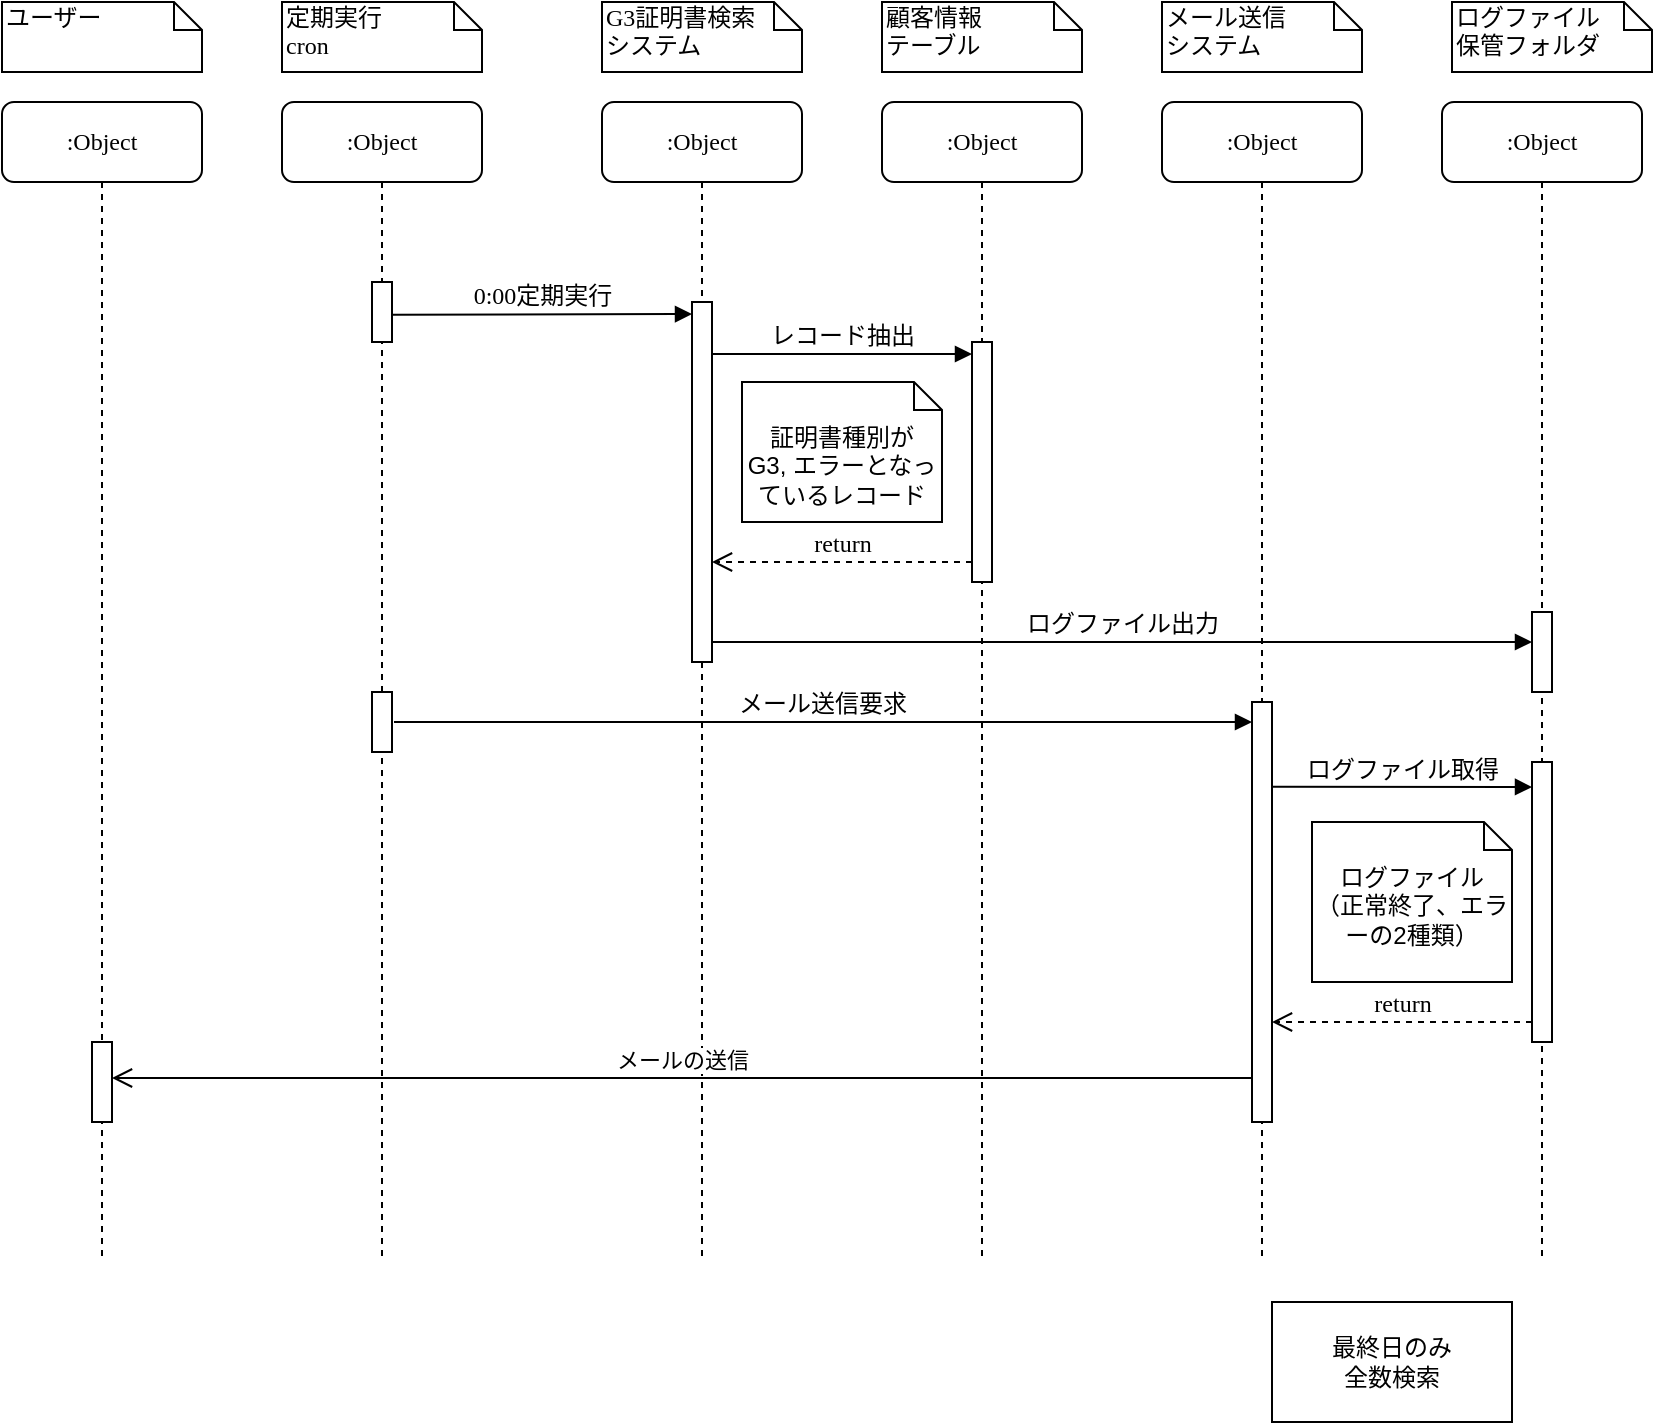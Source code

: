<mxfile version="14.0.1" type="github" pages="6">
  <diagram name="シーケンス図（定期実行）" id="13e1069c-82ec-6db2-03f1-153e76fe0fe0">
    <mxGraphModel dx="684" dy="537" grid="1" gridSize="10" guides="1" tooltips="1" connect="1" arrows="1" fold="1" page="1" pageScale="1" pageWidth="1100" pageHeight="850" background="#ffffff" math="0" shadow="0">
      <root>
        <mxCell id="0" />
        <mxCell id="1" parent="0" />
        <mxCell id="7baba1c4bc27f4b0-2" value=":Object" style="shape=umlLifeline;perimeter=lifelinePerimeter;whiteSpace=wrap;html=1;container=1;collapsible=0;recursiveResize=0;outlineConnect=0;rounded=1;shadow=0;comic=0;labelBackgroundColor=none;strokeWidth=1;fontFamily=Verdana;fontSize=12;align=center;" parent="1" vertex="1">
          <mxGeometry x="240" y="80" width="100" height="580" as="geometry" />
        </mxCell>
        <mxCell id="7baba1c4bc27f4b0-10" value="" style="html=1;points=[];perimeter=orthogonalPerimeter;rounded=0;shadow=0;comic=0;labelBackgroundColor=none;strokeWidth=1;fontFamily=Verdana;fontSize=12;align=center;" parent="7baba1c4bc27f4b0-2" vertex="1">
          <mxGeometry x="45" y="90" width="10" height="30" as="geometry" />
        </mxCell>
        <mxCell id="7baba1c4bc27f4b0-37" value="" style="html=1;points=[];perimeter=orthogonalPerimeter;rounded=0;shadow=0;comic=0;labelBackgroundColor=none;strokeWidth=1;fontFamily=Verdana;fontSize=12;align=center;" parent="7baba1c4bc27f4b0-2" vertex="1">
          <mxGeometry x="45" y="295" width="10" height="30" as="geometry" />
        </mxCell>
        <mxCell id="7baba1c4bc27f4b0-3" value=":Object" style="shape=umlLifeline;perimeter=lifelinePerimeter;whiteSpace=wrap;html=1;container=1;collapsible=0;recursiveResize=0;outlineConnect=0;rounded=1;shadow=0;comic=0;labelBackgroundColor=none;strokeWidth=1;fontFamily=Verdana;fontSize=12;align=center;" parent="1" vertex="1">
          <mxGeometry x="400" y="80" width="100" height="580" as="geometry" />
        </mxCell>
        <mxCell id="7baba1c4bc27f4b0-13" value="" style="html=1;points=[];perimeter=orthogonalPerimeter;rounded=0;shadow=0;comic=0;labelBackgroundColor=none;strokeWidth=1;fontFamily=Verdana;fontSize=12;align=center;" parent="7baba1c4bc27f4b0-3" vertex="1">
          <mxGeometry x="45" y="100" width="10" height="180" as="geometry" />
        </mxCell>
        <mxCell id="7baba1c4bc27f4b0-4" value=":Object" style="shape=umlLifeline;perimeter=lifelinePerimeter;whiteSpace=wrap;html=1;container=1;collapsible=0;recursiveResize=0;outlineConnect=0;rounded=1;shadow=0;comic=0;labelBackgroundColor=none;strokeWidth=1;fontFamily=Verdana;fontSize=12;align=center;" parent="1" vertex="1">
          <mxGeometry x="540" y="80" width="100" height="580" as="geometry" />
        </mxCell>
        <mxCell id="7baba1c4bc27f4b0-5" value=":Object" style="shape=umlLifeline;perimeter=lifelinePerimeter;whiteSpace=wrap;html=1;container=1;collapsible=0;recursiveResize=0;outlineConnect=0;rounded=1;shadow=0;comic=0;labelBackgroundColor=none;strokeWidth=1;fontFamily=Verdana;fontSize=12;align=center;" parent="1" vertex="1">
          <mxGeometry x="680" y="80" width="100" height="580" as="geometry" />
        </mxCell>
        <mxCell id="7baba1c4bc27f4b0-6" value=":Object" style="shape=umlLifeline;perimeter=lifelinePerimeter;whiteSpace=wrap;html=1;container=1;collapsible=0;recursiveResize=0;outlineConnect=0;rounded=1;shadow=0;comic=0;labelBackgroundColor=none;strokeWidth=1;fontFamily=Verdana;fontSize=12;align=center;" parent="1" vertex="1">
          <mxGeometry x="820" y="80" width="100" height="580" as="geometry" />
        </mxCell>
        <mxCell id="HY1Ta8MhCHpQZ7dJACeX-5" value="" style="html=1;points=[];perimeter=orthogonalPerimeter;rounded=0;shadow=0;comic=0;labelBackgroundColor=none;strokeWidth=1;fontFamily=Verdana;fontSize=12;align=center;" parent="7baba1c4bc27f4b0-6" vertex="1">
          <mxGeometry x="45" y="255" width="10" height="40" as="geometry" />
        </mxCell>
        <mxCell id="HY1Ta8MhCHpQZ7dJACeX-6" value="" style="html=1;points=[];perimeter=orthogonalPerimeter;rounded=0;shadow=0;comic=0;labelBackgroundColor=none;strokeWidth=1;fontFamily=Verdana;fontSize=12;align=center;" parent="7baba1c4bc27f4b0-6" vertex="1">
          <mxGeometry x="45" y="330" width="10" height="140" as="geometry" />
        </mxCell>
        <mxCell id="7baba1c4bc27f4b0-8" value=":Object" style="shape=umlLifeline;perimeter=lifelinePerimeter;whiteSpace=wrap;html=1;container=1;collapsible=0;recursiveResize=0;outlineConnect=0;rounded=1;shadow=0;comic=0;labelBackgroundColor=none;strokeWidth=1;fontFamily=Verdana;fontSize=12;align=center;" parent="1" vertex="1">
          <mxGeometry x="100" y="80" width="100" height="580" as="geometry" />
        </mxCell>
        <mxCell id="7baba1c4bc27f4b0-9" value="" style="html=1;points=[];perimeter=orthogonalPerimeter;rounded=0;shadow=0;comic=0;labelBackgroundColor=none;strokeWidth=1;fontFamily=Verdana;fontSize=12;align=center;" parent="7baba1c4bc27f4b0-8" vertex="1">
          <mxGeometry x="45" y="470" width="10" height="40" as="geometry" />
        </mxCell>
        <mxCell id="7baba1c4bc27f4b0-16" value="" style="html=1;points=[];perimeter=orthogonalPerimeter;rounded=0;shadow=0;comic=0;labelBackgroundColor=none;strokeWidth=1;fontFamily=Verdana;fontSize=12;align=center;" parent="1" vertex="1">
          <mxGeometry x="585" y="200" width="10" height="120" as="geometry" />
        </mxCell>
        <mxCell id="7baba1c4bc27f4b0-17" value="レコード抽出" style="html=1;verticalAlign=bottom;endArrow=block;labelBackgroundColor=none;fontFamily=Verdana;fontSize=12;edgeStyle=elbowEdgeStyle;elbow=vertical;" parent="1" edge="1">
          <mxGeometry relative="1" as="geometry">
            <mxPoint x="455" y="206" as="sourcePoint" />
            <Array as="points">
              <mxPoint x="460" y="206" />
            </Array>
            <mxPoint x="585" y="206" as="targetPoint" />
          </mxGeometry>
        </mxCell>
        <mxCell id="7baba1c4bc27f4b0-19" value="" style="html=1;points=[];perimeter=orthogonalPerimeter;rounded=0;shadow=0;comic=0;labelBackgroundColor=none;strokeWidth=1;fontFamily=Verdana;fontSize=12;align=center;" parent="1" vertex="1">
          <mxGeometry x="725" y="380" width="10" height="210" as="geometry" />
        </mxCell>
        <mxCell id="7baba1c4bc27f4b0-21" value="return" style="html=1;verticalAlign=bottom;endArrow=open;dashed=1;endSize=8;labelBackgroundColor=none;fontFamily=Verdana;fontSize=12;edgeStyle=elbowEdgeStyle;elbow=vertical;" parent="1" edge="1">
          <mxGeometry relative="1" as="geometry">
            <mxPoint x="455" y="310" as="targetPoint" />
            <Array as="points">
              <mxPoint x="530" y="310" />
              <mxPoint x="530" y="300" />
              <mxPoint x="560" y="300" />
            </Array>
            <mxPoint x="585" y="310" as="sourcePoint" />
          </mxGeometry>
        </mxCell>
        <mxCell id="7baba1c4bc27f4b0-14" value="0:00定期実行" style="html=1;verticalAlign=bottom;endArrow=block;entryX=0;entryY=0;labelBackgroundColor=none;fontFamily=Verdana;fontSize=12;edgeStyle=elbowEdgeStyle;elbow=vertical;" parent="1" edge="1">
          <mxGeometry relative="1" as="geometry">
            <mxPoint x="295" y="186.333" as="sourcePoint" />
            <mxPoint x="445" y="186.0" as="targetPoint" />
          </mxGeometry>
        </mxCell>
        <mxCell id="7baba1c4bc27f4b0-41" value="&lt;div&gt;顧客情報&lt;br&gt;&lt;/div&gt;&lt;div&gt;テーブル&lt;/div&gt;" style="shape=note;whiteSpace=wrap;html=1;size=14;verticalAlign=top;align=left;spacingTop=-6;rounded=0;shadow=0;comic=0;labelBackgroundColor=none;strokeWidth=1;fontFamily=Verdana;fontSize=12" parent="1" vertex="1">
          <mxGeometry x="540" y="30" width="100" height="35" as="geometry" />
        </mxCell>
        <mxCell id="7baba1c4bc27f4b0-42" value="G3証明書検索&lt;br&gt;システム" style="shape=note;whiteSpace=wrap;html=1;size=14;verticalAlign=top;align=left;spacingTop=-6;rounded=0;shadow=0;comic=0;labelBackgroundColor=none;strokeWidth=1;fontFamily=Verdana;fontSize=12" parent="1" vertex="1">
          <mxGeometry x="400" y="30" width="100" height="35" as="geometry" />
        </mxCell>
        <mxCell id="7baba1c4bc27f4b0-43" value="&lt;div&gt;メール送信&lt;/div&gt;&lt;div&gt;システム&lt;br&gt;&lt;/div&gt;" style="shape=note;whiteSpace=wrap;html=1;size=14;verticalAlign=top;align=left;spacingTop=-6;rounded=0;shadow=0;comic=0;labelBackgroundColor=none;strokeWidth=1;fontFamily=Verdana;fontSize=12" parent="1" vertex="1">
          <mxGeometry x="680" y="30" width="100" height="35" as="geometry" />
        </mxCell>
        <mxCell id="7baba1c4bc27f4b0-44" value="定期実行&lt;br&gt;cron" style="shape=note;whiteSpace=wrap;html=1;size=14;verticalAlign=top;align=left;spacingTop=-6;rounded=0;shadow=0;comic=0;labelBackgroundColor=none;strokeWidth=1;fontFamily=Verdana;fontSize=12" parent="1" vertex="1">
          <mxGeometry x="240" y="30" width="100" height="35" as="geometry" />
        </mxCell>
        <mxCell id="7baba1c4bc27f4b0-45" value="ログファイル&lt;br&gt;保管フォルダ" style="shape=note;whiteSpace=wrap;html=1;size=14;verticalAlign=top;align=left;spacingTop=-6;rounded=0;shadow=0;comic=0;labelBackgroundColor=none;strokeWidth=1;fontFamily=Verdana;fontSize=12" parent="1" vertex="1">
          <mxGeometry x="825" y="30" width="100" height="35" as="geometry" />
        </mxCell>
        <mxCell id="HY1Ta8MhCHpQZ7dJACeX-1" value="&lt;div&gt;証明書種別が&lt;/div&gt;&lt;div&gt;G3, エラーとなっているレコード&lt;/div&gt;" style="shape=note2;boundedLbl=1;whiteSpace=wrap;html=1;size=14;verticalAlign=top;align=center;" parent="1" vertex="1">
          <mxGeometry x="470" y="220" width="100" height="70" as="geometry" />
        </mxCell>
        <mxCell id="HY1Ta8MhCHpQZ7dJACeX-2" value="メール送信要求" style="html=1;verticalAlign=bottom;endArrow=block;labelBackgroundColor=none;fontFamily=Verdana;fontSize=12;edgeStyle=elbowEdgeStyle;elbow=vertical;" parent="1" target="7baba1c4bc27f4b0-19" edge="1">
          <mxGeometry relative="1" as="geometry">
            <mxPoint x="296" y="390.003" as="sourcePoint" />
            <mxPoint x="556" y="390" as="targetPoint" />
          </mxGeometry>
        </mxCell>
        <mxCell id="HY1Ta8MhCHpQZ7dJACeX-3" value="メールの送信" style="html=1;verticalAlign=bottom;endArrow=open;endSize=8;" parent="1" target="7baba1c4bc27f4b0-9" edge="1">
          <mxGeometry relative="1" as="geometry">
            <mxPoint x="725" y="568" as="sourcePoint" />
            <mxPoint x="149.833" y="568" as="targetPoint" />
          </mxGeometry>
        </mxCell>
        <mxCell id="HY1Ta8MhCHpQZ7dJACeX-4" value="ログファイル出力" style="html=1;verticalAlign=bottom;endArrow=block;labelBackgroundColor=none;fontFamily=Verdana;fontSize=12;edgeStyle=elbowEdgeStyle;elbow=vertical;" parent="1" source="7baba1c4bc27f4b0-13" target="HY1Ta8MhCHpQZ7dJACeX-5" edge="1">
          <mxGeometry relative="1" as="geometry">
            <mxPoint x="457" y="350" as="sourcePoint" />
            <mxPoint x="866.5" y="350.333" as="targetPoint" />
            <Array as="points">
              <mxPoint x="680" y="350" />
            </Array>
          </mxGeometry>
        </mxCell>
        <mxCell id="HY1Ta8MhCHpQZ7dJACeX-7" value="ログファイル取得" style="html=1;verticalAlign=bottom;endArrow=block;labelBackgroundColor=none;fontFamily=Verdana;fontSize=12;edgeStyle=elbowEdgeStyle;elbow=vertical;" parent="1" edge="1">
          <mxGeometry relative="1" as="geometry">
            <mxPoint x="735" y="422.333" as="sourcePoint" />
            <mxPoint x="865" y="422.333" as="targetPoint" />
          </mxGeometry>
        </mxCell>
        <mxCell id="HY1Ta8MhCHpQZ7dJACeX-8" value="return" style="html=1;verticalAlign=bottom;endArrow=open;dashed=1;endSize=8;labelBackgroundColor=none;fontFamily=Verdana;fontSize=12;edgeStyle=elbowEdgeStyle;elbow=vertical;" parent="1" source="HY1Ta8MhCHpQZ7dJACeX-6" target="7baba1c4bc27f4b0-19" edge="1">
          <mxGeometry relative="1" as="geometry">
            <mxPoint x="730" y="540" as="targetPoint" />
            <Array as="points">
              <mxPoint x="815" y="540" />
              <mxPoint x="815" y="530" />
              <mxPoint x="845" y="530" />
            </Array>
            <mxPoint x="870" y="540" as="sourcePoint" />
          </mxGeometry>
        </mxCell>
        <mxCell id="HY1Ta8MhCHpQZ7dJACeX-9" value="&lt;div&gt;ログファイル&lt;/div&gt;&lt;div&gt;（正常終了、エラーの2種類）&lt;br&gt;&lt;/div&gt;" style="shape=note2;boundedLbl=1;whiteSpace=wrap;html=1;size=14;verticalAlign=top;align=center;" parent="1" vertex="1">
          <mxGeometry x="755" y="440" width="100" height="80" as="geometry" />
        </mxCell>
        <mxCell id="7baba1c4bc27f4b0-40" value="ユーザー" style="shape=note;whiteSpace=wrap;html=1;size=14;verticalAlign=top;align=left;spacingTop=-6;rounded=0;shadow=0;comic=0;labelBackgroundColor=none;strokeWidth=1;fontFamily=Verdana;fontSize=12" parent="1" vertex="1">
          <mxGeometry x="100" y="30" width="100" height="35" as="geometry" />
        </mxCell>
        <mxCell id="7ugP54rllSGBO8FwJjmD-1" value="&lt;div&gt;最終日のみ&lt;/div&gt;&lt;div&gt;全数検索&lt;br&gt;&lt;/div&gt;" style="rounded=0;whiteSpace=wrap;html=1;shadow=0;strokeColor=#000000;" vertex="1" parent="1">
          <mxGeometry x="735" y="680" width="120" height="60" as="geometry" />
        </mxCell>
      </root>
    </mxGraphModel>
  </diagram>
  <diagram id="m0Q9sx268DfUwjhK4s5F" name="シーケンス図（特定日検索）">
    <mxGraphModel dx="684" dy="537" grid="1" gridSize="10" guides="1" tooltips="1" connect="1" arrows="1" fold="1" page="1" pageScale="1" pageWidth="827" pageHeight="1169" math="0" shadow="0">
      <root>
        <mxCell id="Yc9LPZd54kfcNAisiiT4-0" />
        <mxCell id="Yc9LPZd54kfcNAisiiT4-1" parent="Yc9LPZd54kfcNAisiiT4-0" />
        <mxCell id="Yc9LPZd54kfcNAisiiT4-2" value=":Object" style="shape=umlLifeline;perimeter=lifelinePerimeter;whiteSpace=wrap;html=1;container=1;collapsible=0;recursiveResize=0;outlineConnect=0;rounded=1;shadow=0;comic=0;labelBackgroundColor=none;strokeWidth=1;fontFamily=Verdana;fontSize=12;align=center;" parent="Yc9LPZd54kfcNAisiiT4-1" vertex="1">
          <mxGeometry x="180" y="90" width="100" height="580" as="geometry" />
        </mxCell>
        <mxCell id="Yc9LPZd54kfcNAisiiT4-3" value="" style="html=1;points=[];perimeter=orthogonalPerimeter;rounded=0;shadow=0;comic=0;labelBackgroundColor=none;strokeWidth=1;fontFamily=Verdana;fontSize=12;align=center;" parent="Yc9LPZd54kfcNAisiiT4-2" vertex="1">
          <mxGeometry x="45" y="150" width="10" height="180" as="geometry" />
        </mxCell>
        <mxCell id="Yc9LPZd54kfcNAisiiT4-4" value="" style="html=1;points=[];perimeter=orthogonalPerimeter;rounded=0;shadow=0;comic=0;labelBackgroundColor=none;strokeWidth=1;fontFamily=Verdana;fontSize=12;align=center;" parent="Yc9LPZd54kfcNAisiiT4-2" vertex="1">
          <mxGeometry x="45" y="350" width="10" height="50" as="geometry" />
        </mxCell>
        <mxCell id="Yc9LPZd54kfcNAisiiT4-5" value="画面更新" style="html=1;verticalAlign=bottom;endArrow=block;" parent="Yc9LPZd54kfcNAisiiT4-2" source="Yc9LPZd54kfcNAisiiT4-4" target="Yc9LPZd54kfcNAisiiT4-4" edge="1">
          <mxGeometry x="0.333" y="-35" width="80" relative="1" as="geometry">
            <mxPoint x="50" y="360" as="sourcePoint" />
            <mxPoint x="130" y="360" as="targetPoint" />
            <mxPoint x="35" y="35" as="offset" />
          </mxGeometry>
        </mxCell>
        <mxCell id="S--X-GX8cK5yYy1NVmtk-1" value="" style="html=1;points=[];perimeter=orthogonalPerimeter;rounded=0;shadow=0;comic=0;labelBackgroundColor=none;strokeWidth=1;fontFamily=Verdana;fontSize=12;align=center;" vertex="1" parent="Yc9LPZd54kfcNAisiiT4-2">
          <mxGeometry x="45" y="90" width="10" height="20" as="geometry" />
        </mxCell>
        <mxCell id="Yc9LPZd54kfcNAisiiT4-6" value=":Object" style="shape=umlLifeline;perimeter=lifelinePerimeter;whiteSpace=wrap;html=1;container=1;collapsible=0;recursiveResize=0;outlineConnect=0;rounded=1;shadow=0;comic=0;labelBackgroundColor=none;strokeWidth=1;fontFamily=Verdana;fontSize=12;align=center;" parent="Yc9LPZd54kfcNAisiiT4-1" vertex="1">
          <mxGeometry x="340" y="90" width="100" height="580" as="geometry" />
        </mxCell>
        <mxCell id="Yc9LPZd54kfcNAisiiT4-7" value="" style="html=1;points=[];perimeter=orthogonalPerimeter;rounded=0;shadow=0;comic=0;labelBackgroundColor=none;strokeWidth=1;fontFamily=Verdana;fontSize=12;align=center;" parent="Yc9LPZd54kfcNAisiiT4-6" vertex="1">
          <mxGeometry x="45" y="177.5" width="10" height="152.5" as="geometry" />
        </mxCell>
        <mxCell id="Yc9LPZd54kfcNAisiiT4-8" value=":Object" style="shape=umlLifeline;perimeter=lifelinePerimeter;whiteSpace=wrap;html=1;container=1;collapsible=0;recursiveResize=0;outlineConnect=0;rounded=1;shadow=0;comic=0;labelBackgroundColor=none;strokeWidth=1;fontFamily=Verdana;fontSize=12;align=center;" parent="Yc9LPZd54kfcNAisiiT4-1" vertex="1">
          <mxGeometry x="40" y="90" width="100" height="580" as="geometry" />
        </mxCell>
        <mxCell id="Yc9LPZd54kfcNAisiiT4-9" value="" style="html=1;points=[];perimeter=orthogonalPerimeter;rounded=0;shadow=0;comic=0;labelBackgroundColor=none;strokeWidth=1;fontFamily=Verdana;fontSize=12;align=center;" parent="Yc9LPZd54kfcNAisiiT4-8" vertex="1">
          <mxGeometry x="45" y="90" width="10" height="270" as="geometry" />
        </mxCell>
        <mxCell id="Yc9LPZd54kfcNAisiiT4-11" value="ユーザー" style="shape=note;whiteSpace=wrap;html=1;size=14;verticalAlign=top;align=left;spacingTop=-6;rounded=0;shadow=0;comic=0;labelBackgroundColor=none;strokeWidth=1;fontFamily=Verdana;fontSize=12" parent="Yc9LPZd54kfcNAisiiT4-1" vertex="1">
          <mxGeometry x="40" y="40" width="100" height="35" as="geometry" />
        </mxCell>
        <mxCell id="Yc9LPZd54kfcNAisiiT4-12" value="ログファイル&lt;br&gt;検索画面" style="shape=note;whiteSpace=wrap;html=1;size=14;verticalAlign=top;align=left;spacingTop=-6;rounded=0;shadow=0;comic=0;labelBackgroundColor=none;strokeWidth=1;fontFamily=Verdana;fontSize=12" parent="Yc9LPZd54kfcNAisiiT4-1" vertex="1">
          <mxGeometry x="180" y="40" width="100" height="35" as="geometry" />
        </mxCell>
        <mxCell id="Yc9LPZd54kfcNAisiiT4-13" value="ログファイル&lt;br&gt;保管フォルダ" style="shape=note;whiteSpace=wrap;html=1;size=14;verticalAlign=top;align=left;spacingTop=-6;rounded=0;shadow=0;comic=0;labelBackgroundColor=none;strokeWidth=1;fontFamily=Verdana;fontSize=12" parent="Yc9LPZd54kfcNAisiiT4-1" vertex="1">
          <mxGeometry x="340" y="40" width="100" height="35" as="geometry" />
        </mxCell>
        <mxCell id="Yc9LPZd54kfcNAisiiT4-14" value="対象ログファイル要求" style="html=1;verticalAlign=bottom;endArrow=block;labelBackgroundColor=none;fontFamily=Verdana;fontSize=12;edgeStyle=elbowEdgeStyle;elbow=vertical;" parent="Yc9LPZd54kfcNAisiiT4-1" source="Yc9LPZd54kfcNAisiiT4-3" target="Yc9LPZd54kfcNAisiiT4-7" edge="1">
          <mxGeometry relative="1" as="geometry">
            <mxPoint x="230" y="290.003" as="sourcePoint" />
            <mxPoint x="659" y="290.333" as="targetPoint" />
            <Array as="points">
              <mxPoint x="320" y="280" />
            </Array>
          </mxGeometry>
        </mxCell>
        <mxCell id="Yc9LPZd54kfcNAisiiT4-15" value="return" style="html=1;verticalAlign=bottom;endArrow=open;dashed=1;endSize=8;labelBackgroundColor=none;fontFamily=Verdana;fontSize=12;edgeStyle=elbowEdgeStyle;elbow=vertical;exitX=0.167;exitY=0.875;exitDx=0;exitDy=0;exitPerimeter=0;" parent="Yc9LPZd54kfcNAisiiT4-1" source="Yc9LPZd54kfcNAisiiT4-7" target="Yc9LPZd54kfcNAisiiT4-3" edge="1">
          <mxGeometry relative="1" as="geometry">
            <mxPoint x="240" y="400" as="targetPoint" />
            <Array as="points">
              <mxPoint x="320" y="400" />
              <mxPoint x="320" y="390" />
              <mxPoint x="350" y="390" />
            </Array>
            <mxPoint x="370" y="400" as="sourcePoint" />
          </mxGeometry>
        </mxCell>
        <mxCell id="Yc9LPZd54kfcNAisiiT4-16" value="ログファイル" style="shape=note2;boundedLbl=1;whiteSpace=wrap;html=1;size=14;verticalAlign=top;align=center;" parent="Yc9LPZd54kfcNAisiiT4-1" vertex="1">
          <mxGeometry x="260" y="330" width="100" height="50" as="geometry" />
        </mxCell>
        <mxCell id="S--X-GX8cK5yYy1NVmtk-2" value="ログイン" style="html=1;verticalAlign=bottom;endArrow=block;labelBackgroundColor=none;fontFamily=Verdana;fontSize=12;edgeStyle=elbowEdgeStyle;elbow=vertical;entryX=0;entryY=0.45;entryDx=0;entryDy=0;entryPerimeter=0;" edge="1" parent="Yc9LPZd54kfcNAisiiT4-1" source="Yc9LPZd54kfcNAisiiT4-9" target="S--X-GX8cK5yYy1NVmtk-1">
          <mxGeometry relative="1" as="geometry">
            <mxPoint x="100" y="200" as="sourcePoint" />
            <mxPoint x="250" y="200" as="targetPoint" />
            <Array as="points">
              <mxPoint x="160" y="189" />
              <mxPoint x="185" y="200" />
            </Array>
          </mxGeometry>
        </mxCell>
      </root>
    </mxGraphModel>
  </diagram>
  <diagram id="nB8A7hhR7iNcvrRYf5c8" name="ER図">
    <mxGraphModel dx="684" dy="537" grid="1" gridSize="10" guides="1" tooltips="1" connect="1" arrows="1" fold="1" page="1" pageScale="1" pageWidth="827" pageHeight="1169" math="0" shadow="0">
      <root>
        <mxCell id="xNdc0RXTt3TWQ51rv9bm-0" />
        <mxCell id="xNdc0RXTt3TWQ51rv9bm-1" parent="xNdc0RXTt3TWQ51rv9bm-0" />
        <mxCell id="xNdc0RXTt3TWQ51rv9bm-2" value="証明書テーブル" style="shape=table;startSize=30;container=1;collapsible=1;childLayout=tableLayout;fixedRows=1;rowLines=0;fontStyle=1;align=center;resizeLast=1;" parent="xNdc0RXTt3TWQ51rv9bm-1" vertex="1">
          <mxGeometry x="130" y="130" width="410" height="310" as="geometry" />
        </mxCell>
        <mxCell id="xNdc0RXTt3TWQ51rv9bm-3" value="" style="shape=partialRectangle;collapsible=0;dropTarget=0;pointerEvents=0;fillColor=none;points=[[0,0.5],[1,0.5]];portConstraint=eastwest;top=0;left=0;right=0;bottom=1;" parent="xNdc0RXTt3TWQ51rv9bm-2" vertex="1">
          <mxGeometry y="30" width="410" height="30" as="geometry" />
        </mxCell>
        <mxCell id="xNdc0RXTt3TWQ51rv9bm-4" value="PK" style="shape=partialRectangle;overflow=hidden;connectable=0;fillColor=none;top=0;left=0;bottom=0;right=0;fontStyle=1;" parent="xNdc0RXTt3TWQ51rv9bm-3" vertex="1">
          <mxGeometry width="30" height="30" as="geometry" />
        </mxCell>
        <mxCell id="xNdc0RXTt3TWQ51rv9bm-5" value="証明書シリアル番号" style="shape=partialRectangle;overflow=hidden;connectable=0;fillColor=none;top=0;left=0;bottom=0;right=0;align=left;spacingLeft=6;fontStyle=5;" parent="xNdc0RXTt3TWQ51rv9bm-3" vertex="1">
          <mxGeometry x="30" width="380" height="30" as="geometry" />
        </mxCell>
        <mxCell id="xNdc0RXTt3TWQ51rv9bm-6" value="" style="shape=partialRectangle;collapsible=0;dropTarget=0;pointerEvents=0;fillColor=none;points=[[0,0.5],[1,0.5]];portConstraint=eastwest;top=0;left=0;right=0;bottom=0;" parent="xNdc0RXTt3TWQ51rv9bm-2" vertex="1">
          <mxGeometry y="60" width="410" height="30" as="geometry" />
        </mxCell>
        <mxCell id="xNdc0RXTt3TWQ51rv9bm-7" value="FK" style="shape=partialRectangle;overflow=hidden;connectable=0;fillColor=none;top=0;left=0;bottom=0;right=0;" parent="xNdc0RXTt3TWQ51rv9bm-6" vertex="1">
          <mxGeometry width="30" height="30" as="geometry" />
        </mxCell>
        <mxCell id="xNdc0RXTt3TWQ51rv9bm-8" value="統合指定事業者番号" style="shape=partialRectangle;overflow=hidden;connectable=0;fillColor=none;top=0;left=0;bottom=0;right=0;align=left;spacingLeft=6;" parent="xNdc0RXTt3TWQ51rv9bm-6" vertex="1">
          <mxGeometry x="30" width="380" height="30" as="geometry" />
        </mxCell>
        <mxCell id="xNdc0RXTt3TWQ51rv9bm-9" value="" style="shape=partialRectangle;collapsible=0;dropTarget=0;pointerEvents=0;fillColor=none;points=[[0,0.5],[1,0.5]];portConstraint=eastwest;top=0;left=0;right=0;bottom=0;" parent="xNdc0RXTt3TWQ51rv9bm-2" vertex="1">
          <mxGeometry y="90" width="410" height="30" as="geometry" />
        </mxCell>
        <mxCell id="xNdc0RXTt3TWQ51rv9bm-10" value="" style="shape=partialRectangle;overflow=hidden;connectable=0;fillColor=none;top=0;left=0;bottom=0;right=0;" parent="xNdc0RXTt3TWQ51rv9bm-9" vertex="1">
          <mxGeometry width="30" height="30" as="geometry" />
        </mxCell>
        <mxCell id="xNdc0RXTt3TWQ51rv9bm-11" value="DNコモンネーム" style="shape=partialRectangle;overflow=hidden;connectable=0;fillColor=none;top=0;left=0;bottom=0;right=0;align=left;spacingLeft=6;" parent="xNdc0RXTt3TWQ51rv9bm-9" vertex="1">
          <mxGeometry x="30" width="380" height="30" as="geometry" />
        </mxCell>
        <mxCell id="S10ciwwF3dUFgWYTBpzD-15" style="shape=partialRectangle;collapsible=0;dropTarget=0;pointerEvents=0;fillColor=none;points=[[0,0.5],[1,0.5]];portConstraint=eastwest;top=0;left=0;right=0;bottom=0;" vertex="1" parent="xNdc0RXTt3TWQ51rv9bm-2">
          <mxGeometry y="120" width="410" height="30" as="geometry" />
        </mxCell>
        <mxCell id="S10ciwwF3dUFgWYTBpzD-16" style="shape=partialRectangle;overflow=hidden;connectable=0;fillColor=none;top=0;left=0;bottom=0;right=0;" vertex="1" parent="S10ciwwF3dUFgWYTBpzD-15">
          <mxGeometry width="30" height="30" as="geometry" />
        </mxCell>
        <mxCell id="S10ciwwF3dUFgWYTBpzD-17" value="DN組織名" style="shape=partialRectangle;overflow=hidden;connectable=0;fillColor=none;top=0;left=0;bottom=0;right=0;align=left;spacingLeft=6;" vertex="1" parent="S10ciwwF3dUFgWYTBpzD-15">
          <mxGeometry x="30" width="380" height="30" as="geometry" />
        </mxCell>
        <mxCell id="S10ciwwF3dUFgWYTBpzD-9" style="shape=partialRectangle;collapsible=0;dropTarget=0;pointerEvents=0;fillColor=none;points=[[0,0.5],[1,0.5]];portConstraint=eastwest;top=0;left=0;right=0;bottom=0;" vertex="1" parent="xNdc0RXTt3TWQ51rv9bm-2">
          <mxGeometry y="150" width="410" height="30" as="geometry" />
        </mxCell>
        <mxCell id="S10ciwwF3dUFgWYTBpzD-10" style="shape=partialRectangle;overflow=hidden;connectable=0;fillColor=none;top=0;left=0;bottom=0;right=0;" vertex="1" parent="S10ciwwF3dUFgWYTBpzD-9">
          <mxGeometry width="30" height="30" as="geometry" />
        </mxCell>
        <mxCell id="S10ciwwF3dUFgWYTBpzD-11" value="有効期間開始日時" style="shape=partialRectangle;overflow=hidden;connectable=0;fillColor=none;top=0;left=0;bottom=0;right=0;align=left;spacingLeft=6;" vertex="1" parent="S10ciwwF3dUFgWYTBpzD-9">
          <mxGeometry x="30" width="380" height="30" as="geometry" />
        </mxCell>
        <mxCell id="S10ciwwF3dUFgWYTBpzD-6" style="shape=partialRectangle;collapsible=0;dropTarget=0;pointerEvents=0;fillColor=none;points=[[0,0.5],[1,0.5]];portConstraint=eastwest;top=0;left=0;right=0;bottom=0;" vertex="1" parent="xNdc0RXTt3TWQ51rv9bm-2">
          <mxGeometry y="180" width="410" height="30" as="geometry" />
        </mxCell>
        <mxCell id="S10ciwwF3dUFgWYTBpzD-7" style="shape=partialRectangle;overflow=hidden;connectable=0;fillColor=none;top=0;left=0;bottom=0;right=0;" vertex="1" parent="S10ciwwF3dUFgWYTBpzD-6">
          <mxGeometry width="30" height="30" as="geometry" />
        </mxCell>
        <mxCell id="S10ciwwF3dUFgWYTBpzD-8" value="有効期間終了日時" style="shape=partialRectangle;overflow=hidden;connectable=0;fillColor=none;top=0;left=0;bottom=0;right=0;align=left;spacingLeft=6;" vertex="1" parent="S10ciwwF3dUFgWYTBpzD-6">
          <mxGeometry x="30" width="380" height="30" as="geometry" />
        </mxCell>
        <mxCell id="S10ciwwF3dUFgWYTBpzD-12" style="shape=partialRectangle;collapsible=0;dropTarget=0;pointerEvents=0;fillColor=none;points=[[0,0.5],[1,0.5]];portConstraint=eastwest;top=0;left=0;right=0;bottom=0;" vertex="1" parent="xNdc0RXTt3TWQ51rv9bm-2">
          <mxGeometry y="210" width="410" height="30" as="geometry" />
        </mxCell>
        <mxCell id="S10ciwwF3dUFgWYTBpzD-13" style="shape=partialRectangle;overflow=hidden;connectable=0;fillColor=none;top=0;left=0;bottom=0;right=0;" vertex="1" parent="S10ciwwF3dUFgWYTBpzD-12">
          <mxGeometry width="30" height="30" as="geometry" />
        </mxCell>
        <mxCell id="S10ciwwF3dUFgWYTBpzD-14" value="証明書種別　・・・G3, G4, G2以前, 他社" style="shape=partialRectangle;overflow=hidden;connectable=0;fillColor=none;top=0;left=0;bottom=0;right=0;align=left;spacingLeft=6;" vertex="1" parent="S10ciwwF3dUFgWYTBpzD-12">
          <mxGeometry x="30" width="380" height="30" as="geometry" />
        </mxCell>
        <mxCell id="S10ciwwF3dUFgWYTBpzD-22" style="shape=partialRectangle;collapsible=0;dropTarget=0;pointerEvents=0;fillColor=none;points=[[0,0.5],[1,0.5]];portConstraint=eastwest;top=0;left=0;right=0;bottom=0;" vertex="1" parent="xNdc0RXTt3TWQ51rv9bm-2">
          <mxGeometry y="240" width="410" height="30" as="geometry" />
        </mxCell>
        <mxCell id="S10ciwwF3dUFgWYTBpzD-23" style="shape=partialRectangle;overflow=hidden;connectable=0;fillColor=none;top=0;left=0;bottom=0;right=0;" vertex="1" parent="S10ciwwF3dUFgWYTBpzD-22">
          <mxGeometry width="30" height="30" as="geometry" />
        </mxCell>
        <mxCell id="S10ciwwF3dUFgWYTBpzD-24" value="ワイルドカードフラグ" style="shape=partialRectangle;overflow=hidden;connectable=0;fillColor=none;top=0;left=0;bottom=0;right=0;align=left;spacingLeft=6;" vertex="1" parent="S10ciwwF3dUFgWYTBpzD-22">
          <mxGeometry x="30" width="380" height="30" as="geometry" />
        </mxCell>
        <mxCell id="VoTuy1cHTN4wAMZRFpsM-3" style="shape=partialRectangle;collapsible=0;dropTarget=0;pointerEvents=0;fillColor=none;points=[[0,0.5],[1,0.5]];portConstraint=eastwest;top=0;left=0;right=0;bottom=0;" vertex="1" parent="xNdc0RXTt3TWQ51rv9bm-2">
          <mxGeometry y="270" width="410" height="30" as="geometry" />
        </mxCell>
        <mxCell id="VoTuy1cHTN4wAMZRFpsM-4" style="shape=partialRectangle;overflow=hidden;connectable=0;fillColor=none;top=0;left=0;bottom=0;right=0;" vertex="1" parent="VoTuy1cHTN4wAMZRFpsM-3">
          <mxGeometry width="30" height="30" as="geometry" />
        </mxCell>
        <mxCell id="VoTuy1cHTN4wAMZRFpsM-5" style="shape=partialRectangle;overflow=hidden;connectable=0;fillColor=none;top=0;left=0;bottom=0;right=0;align=left;spacingLeft=6;" vertex="1" parent="VoTuy1cHTN4wAMZRFpsM-3">
          <mxGeometry x="30" width="380" height="30" as="geometry" />
        </mxCell>
        <mxCell id="xNdc0RXTt3TWQ51rv9bm-19" value="&lt;font style=&quot;font-size: 16px&quot;&gt;証明書DB&lt;/font&gt;" style="text;html=1;strokeColor=none;fillColor=none;align=center;verticalAlign=middle;whiteSpace=wrap;rounded=0;" parent="xNdc0RXTt3TWQ51rv9bm-1" vertex="1">
          <mxGeometry x="70" y="20" width="95" height="20" as="geometry" />
        </mxCell>
        <mxCell id="CZ3C-mX2T2PzIuTbFp0X-0" value="指定事業者テーブル" style="shape=table;startSize=30;container=1;collapsible=1;childLayout=tableLayout;fixedRows=1;rowLines=0;fontStyle=1;align=center;resizeLast=1;" vertex="1" parent="xNdc0RXTt3TWQ51rv9bm-1">
          <mxGeometry x="130" y="500" width="410" height="170" as="geometry" />
        </mxCell>
        <mxCell id="CZ3C-mX2T2PzIuTbFp0X-1" value="" style="shape=partialRectangle;collapsible=0;dropTarget=0;pointerEvents=0;fillColor=none;points=[[0,0.5],[1,0.5]];portConstraint=eastwest;top=0;left=0;right=0;bottom=1;" vertex="1" parent="CZ3C-mX2T2PzIuTbFp0X-0">
          <mxGeometry y="30" width="410" height="30" as="geometry" />
        </mxCell>
        <mxCell id="CZ3C-mX2T2PzIuTbFp0X-2" value="PK" style="shape=partialRectangle;overflow=hidden;connectable=0;fillColor=none;top=0;left=0;bottom=0;right=0;fontStyle=1;" vertex="1" parent="CZ3C-mX2T2PzIuTbFp0X-1">
          <mxGeometry width="30" height="30" as="geometry" />
        </mxCell>
        <mxCell id="CZ3C-mX2T2PzIuTbFp0X-3" value="統合指定事業者番号（汎用+属性）" style="shape=partialRectangle;overflow=hidden;connectable=0;fillColor=none;top=0;left=0;bottom=0;right=0;align=left;spacingLeft=6;fontStyle=5;" vertex="1" parent="CZ3C-mX2T2PzIuTbFp0X-1">
          <mxGeometry x="30" width="380" height="30" as="geometry" />
        </mxCell>
        <mxCell id="CZ3C-mX2T2PzIuTbFp0X-4" value="" style="shape=partialRectangle;collapsible=0;dropTarget=0;pointerEvents=0;fillColor=none;points=[[0,0.5],[1,0.5]];portConstraint=eastwest;top=0;left=0;right=0;bottom=0;" vertex="1" parent="CZ3C-mX2T2PzIuTbFp0X-0">
          <mxGeometry y="60" width="410" height="30" as="geometry" />
        </mxCell>
        <mxCell id="CZ3C-mX2T2PzIuTbFp0X-5" value="" style="shape=partialRectangle;overflow=hidden;connectable=0;fillColor=none;top=0;left=0;bottom=0;right=0;" vertex="1" parent="CZ3C-mX2T2PzIuTbFp0X-4">
          <mxGeometry width="30" height="30" as="geometry" />
        </mxCell>
        <mxCell id="CZ3C-mX2T2PzIuTbFp0X-6" value="指定事業者名（O）" style="shape=partialRectangle;overflow=hidden;connectable=0;fillColor=none;top=0;left=0;bottom=0;right=0;align=left;spacingLeft=6;" vertex="1" parent="CZ3C-mX2T2PzIuTbFp0X-4">
          <mxGeometry x="30" width="380" height="30" as="geometry" />
        </mxCell>
        <mxCell id="VoTuy1cHTN4wAMZRFpsM-6" style="shape=partialRectangle;collapsible=0;dropTarget=0;pointerEvents=0;fillColor=none;points=[[0,0.5],[1,0.5]];portConstraint=eastwest;top=0;left=0;right=0;bottom=0;" vertex="1" parent="CZ3C-mX2T2PzIuTbFp0X-0">
          <mxGeometry y="90" width="410" height="30" as="geometry" />
        </mxCell>
        <mxCell id="VoTuy1cHTN4wAMZRFpsM-7" style="shape=partialRectangle;overflow=hidden;connectable=0;fillColor=none;top=0;left=0;bottom=0;right=0;" vertex="1" parent="VoTuy1cHTN4wAMZRFpsM-6">
          <mxGeometry width="30" height="30" as="geometry" />
        </mxCell>
        <mxCell id="VoTuy1cHTN4wAMZRFpsM-8" value="指定事業者CN" style="shape=partialRectangle;overflow=hidden;connectable=0;fillColor=none;top=0;left=0;bottom=0;right=0;align=left;spacingLeft=6;" vertex="1" parent="VoTuy1cHTN4wAMZRFpsM-6">
          <mxGeometry x="30" width="380" height="30" as="geometry" />
        </mxCell>
        <mxCell id="CZ3C-mX2T2PzIuTbFp0X-7" value="" style="shape=partialRectangle;collapsible=0;dropTarget=0;pointerEvents=0;fillColor=none;points=[[0,0.5],[1,0.5]];portConstraint=eastwest;top=0;left=0;right=0;bottom=0;" vertex="1" parent="CZ3C-mX2T2PzIuTbFp0X-0">
          <mxGeometry y="120" width="410" height="20" as="geometry" />
        </mxCell>
        <mxCell id="CZ3C-mX2T2PzIuTbFp0X-8" value="" style="shape=partialRectangle;overflow=hidden;connectable=0;fillColor=none;top=0;left=0;bottom=0;right=0;" vertex="1" parent="CZ3C-mX2T2PzIuTbFp0X-7">
          <mxGeometry width="30" height="20" as="geometry" />
        </mxCell>
        <mxCell id="CZ3C-mX2T2PzIuTbFp0X-9" value="" style="shape=partialRectangle;overflow=hidden;connectable=0;fillColor=none;top=0;left=0;bottom=0;right=0;align=left;spacingLeft=6;" vertex="1" parent="CZ3C-mX2T2PzIuTbFp0X-7">
          <mxGeometry x="30" width="380" height="20" as="geometry" />
        </mxCell>
        <mxCell id="tRMlBVedTwhgiJ49p7vl-0" style="edgeStyle=orthogonalEdgeStyle;rounded=0;jumpStyle=arc;orthogonalLoop=1;jettySize=auto;html=1;exitX=0;exitY=0.5;exitDx=0;exitDy=0;entryX=0;entryY=0.5;entryDx=0;entryDy=0;endArrow=none;endFill=0;" edge="1" parent="xNdc0RXTt3TWQ51rv9bm-1" source="xNdc0RXTt3TWQ51rv9bm-6" target="CZ3C-mX2T2PzIuTbFp0X-1">
          <mxGeometry relative="1" as="geometry" />
        </mxCell>
      </root>
    </mxGraphModel>
  </diagram>
  <diagram id="d06XfQ5YzdmS2I4Hj7Y6" name="ユースケース図">
    <mxGraphModel dx="684" dy="537" grid="1" gridSize="10" guides="1" tooltips="1" connect="1" arrows="1" fold="1" page="1" pageScale="1" pageWidth="827" pageHeight="1169" math="0" shadow="0">
      <root>
        <mxCell id="z-T4OEhkut_5lJJbPGwb-0" />
        <mxCell id="z-T4OEhkut_5lJJbPGwb-1" parent="z-T4OEhkut_5lJJbPGwb-0" />
        <mxCell id="M104QInt5ufLcqO0C05E-6" value="対話型シェル" style="shape=umlFrame;whiteSpace=wrap;html=1;width=170;height=30;" vertex="1" parent="z-T4OEhkut_5lJJbPGwb-1">
          <mxGeometry x="140" y="780" width="520" height="340" as="geometry" />
        </mxCell>
        <mxCell id="z-T4OEhkut_5lJJbPGwb-2" value="メール定期送信" style="shape=umlFrame;whiteSpace=wrap;html=1;width=170;height=30;" parent="z-T4OEhkut_5lJJbPGwb-1" vertex="1">
          <mxGeometry x="140" y="40" width="520" height="280" as="geometry" />
        </mxCell>
        <mxCell id="z-T4OEhkut_5lJJbPGwb-3" value="開発部" style="shape=umlActor;verticalLabelPosition=bottom;verticalAlign=top;html=1;" parent="z-T4OEhkut_5lJJbPGwb-1" vertex="1">
          <mxGeometry x="40" y="150" width="30" height="60" as="geometry" />
        </mxCell>
        <mxCell id="z-T4OEhkut_5lJJbPGwb-4" value="Webアプリ" style="shape=umlFrame;whiteSpace=wrap;html=1;width=170;height=30;" parent="z-T4OEhkut_5lJJbPGwb-1" vertex="1">
          <mxGeometry x="140" y="360" width="520" height="400" as="geometry" />
        </mxCell>
        <mxCell id="z-T4OEhkut_5lJJbPGwb-7" value="&lt;div&gt;定時実行され作成されたログをもとに&lt;/div&gt;&lt;div&gt;メールが送信される&lt;/div&gt;&lt;div&gt;（実行ログファイル・エラーログファイルの添付、統計情報など）&lt;br&gt;&lt;/div&gt;" style="ellipse;whiteSpace=wrap;html=1;" parent="z-T4OEhkut_5lJJbPGwb-1" vertex="1">
          <mxGeometry x="273" y="120" width="240" height="120" as="geometry" />
        </mxCell>
        <mxCell id="z-T4OEhkut_5lJJbPGwb-8" value="" style="endArrow=none;html=1;entryX=0;entryY=0.5;entryDx=0;entryDy=0;" parent="z-T4OEhkut_5lJJbPGwb-1" source="z-T4OEhkut_5lJJbPGwb-3" target="z-T4OEhkut_5lJJbPGwb-7" edge="1">
          <mxGeometry width="50" height="50" relative="1" as="geometry">
            <mxPoint x="340" y="280" as="sourcePoint" />
            <mxPoint x="390" y="230" as="targetPoint" />
          </mxGeometry>
        </mxCell>
        <mxCell id="M104QInt5ufLcqO0C05E-9" style="edgeStyle=orthogonalEdgeStyle;rounded=0;jumpStyle=arc;orthogonalLoop=1;jettySize=auto;html=1;entryX=1;entryY=0.5;entryDx=0;entryDy=0;endArrow=none;endFill=0;" edge="1" parent="z-T4OEhkut_5lJJbPGwb-1" source="z-T4OEhkut_5lJJbPGwb-9" target="M104QInt5ufLcqO0C05E-5">
          <mxGeometry relative="1" as="geometry" />
        </mxCell>
        <mxCell id="z-T4OEhkut_5lJJbPGwb-9" value="管理者" style="shape=umlActor;verticalLabelPosition=bottom;verticalAlign=top;html=1;" parent="z-T4OEhkut_5lJJbPGwb-1" vertex="1">
          <mxGeometry x="710" y="920" width="30" height="60" as="geometry" />
        </mxCell>
        <mxCell id="z-T4OEhkut_5lJJbPGwb-10" value="&lt;div&gt;対象時点の残存G3証明書を検索する&lt;br&gt;&lt;/div&gt;" style="ellipse;whiteSpace=wrap;html=1;" parent="z-T4OEhkut_5lJJbPGwb-1" vertex="1">
          <mxGeometry x="279.25" y="400" width="230.75" height="110" as="geometry" />
        </mxCell>
        <mxCell id="M104QInt5ufLcqO0C05E-0" value="&lt;div&gt;対象時点の統計情報&lt;/div&gt;&lt;div&gt;（残存数、指定事業者別残存数）&lt;/div&gt;&lt;div&gt;を検索する&lt;br&gt;&lt;/div&gt;" style="ellipse;whiteSpace=wrap;html=1;" vertex="1" parent="z-T4OEhkut_5lJJbPGwb-1">
          <mxGeometry x="280" y="520" width="230" height="110" as="geometry" />
        </mxCell>
        <mxCell id="M104QInt5ufLcqO0C05E-4" value="ユーザ" style="shape=umlActor;verticalLabelPosition=bottom;verticalAlign=top;html=1;" vertex="1" parent="z-T4OEhkut_5lJJbPGwb-1">
          <mxGeometry x="50" y="530" width="30" height="60" as="geometry" />
        </mxCell>
        <mxCell id="M104QInt5ufLcqO0C05E-5" value="&lt;div&gt;任意のタイミングにおけるG3証明書残存数&lt;/div&gt;&lt;div&gt;の検索&lt;/div&gt;" style="ellipse;whiteSpace=wrap;html=1;" vertex="1" parent="z-T4OEhkut_5lJJbPGwb-1">
          <mxGeometry x="273" y="890" width="241.5" height="120" as="geometry" />
        </mxCell>
        <mxCell id="M104QInt5ufLcqO0C05E-11" value="&lt;div&gt;最終日以降に最終日時点の&lt;/div&gt;&lt;div&gt;全数検索結果を検索する&lt;/div&gt;" style="ellipse;whiteSpace=wrap;html=1;" vertex="1" parent="z-T4OEhkut_5lJJbPGwb-1">
          <mxGeometry x="283" y="640" width="230" height="110" as="geometry" />
        </mxCell>
        <mxCell id="M104QInt5ufLcqO0C05E-18" value="" style="endArrow=none;html=1;entryX=0;entryY=0.5;entryDx=0;entryDy=0;" edge="1" parent="z-T4OEhkut_5lJJbPGwb-1" target="z-T4OEhkut_5lJJbPGwb-10">
          <mxGeometry width="50" height="50" relative="1" as="geometry">
            <mxPoint x="90" y="560" as="sourcePoint" />
            <mxPoint x="240" y="510" as="targetPoint" />
          </mxGeometry>
        </mxCell>
        <mxCell id="M104QInt5ufLcqO0C05E-19" value="" style="endArrow=none;html=1;entryX=0;entryY=0.5;entryDx=0;entryDy=0;" edge="1" parent="z-T4OEhkut_5lJJbPGwb-1" target="M104QInt5ufLcqO0C05E-0">
          <mxGeometry width="50" height="50" relative="1" as="geometry">
            <mxPoint x="90" y="560" as="sourcePoint" />
            <mxPoint x="340" y="640" as="targetPoint" />
          </mxGeometry>
        </mxCell>
        <mxCell id="M104QInt5ufLcqO0C05E-20" value="" style="endArrow=none;html=1;entryX=0;entryY=0.5;entryDx=0;entryDy=0;" edge="1" parent="z-T4OEhkut_5lJJbPGwb-1" target="M104QInt5ufLcqO0C05E-11">
          <mxGeometry width="50" height="50" relative="1" as="geometry">
            <mxPoint x="90" y="560" as="sourcePoint" />
            <mxPoint x="340" y="640" as="targetPoint" />
          </mxGeometry>
        </mxCell>
      </root>
    </mxGraphModel>
  </diagram>
  <diagram id="xMQuzadZgTbtWNMMuwl1" name="画面構成図">
    <mxGraphModel dx="684" dy="537" grid="1" gridSize="10" guides="1" tooltips="1" connect="1" arrows="1" fold="1" page="1" pageScale="1" pageWidth="827" pageHeight="1169" math="0" shadow="0">
      <root>
        <mxCell id="YtEUYzlKoqCMShlGBFVR-0" />
        <mxCell id="YtEUYzlKoqCMShlGBFVR-1" parent="YtEUYzlKoqCMShlGBFVR-0" />
        <mxCell id="YtEUYzlKoqCMShlGBFVR-2" value="&lt;div&gt;カレンダー選択&lt;/div&gt;&lt;div&gt;（デフォルトを最新日）&lt;/div&gt;" style="rounded=0;whiteSpace=wrap;html=1;" parent="YtEUYzlKoqCMShlGBFVR-1" vertex="1">
          <mxGeometry x="40" y="40" width="150" height="60" as="geometry" />
        </mxCell>
        <mxCell id="YtEUYzlKoqCMShlGBFVR-3" value="&lt;div&gt;指定事業者選択&lt;/div&gt;（ALLをデフォルト）" style="rounded=0;whiteSpace=wrap;html=1;" parent="YtEUYzlKoqCMShlGBFVR-1" vertex="1">
          <mxGeometry x="40" y="120" width="120" height="60" as="geometry" />
        </mxCell>
        <mxCell id="YtEUYzlKoqCMShlGBFVR-4" value="&lt;div&gt;tableで表示&lt;/div&gt;&lt;div&gt;CN、証明書タイプ、指定事業者、発行日、失効日&lt;br&gt;&lt;/div&gt;" style="rounded=0;whiteSpace=wrap;html=1;" parent="YtEUYzlKoqCMShlGBFVR-1" vertex="1">
          <mxGeometry x="40" y="330" width="430" height="420" as="geometry" />
        </mxCell>
        <mxCell id="YtEUYzlKoqCMShlGBFVR-5" value="統計情報" style="rounded=0;whiteSpace=wrap;html=1;" parent="YtEUYzlKoqCMShlGBFVR-1" vertex="1">
          <mxGeometry x="40" y="240" width="430" height="60" as="geometry" />
        </mxCell>
        <mxCell id="YtEUYzlKoqCMShlGBFVR-6" value="get" style="rounded=1;whiteSpace=wrap;html=1;" parent="YtEUYzlKoqCMShlGBFVR-1" vertex="1">
          <mxGeometry x="40" y="190" width="60" height="30" as="geometry" />
        </mxCell>
        <mxCell id="YtEUYzlKoqCMShlGBFVR-7" value="reset" style="rounded=1;whiteSpace=wrap;html=1;" parent="YtEUYzlKoqCMShlGBFVR-1" vertex="1">
          <mxGeometry x="120" y="190" width="60" height="30" as="geometry" />
        </mxCell>
      </root>
    </mxGraphModel>
  </diagram>
  <diagram id="IBcU2G9TVg5Ephww0j9S" name="システム概要図">
    <mxGraphModel dx="1208" dy="587" grid="1" gridSize="10" guides="1" tooltips="1" connect="1" arrows="1" fold="1" page="1" pageScale="1" pageWidth="827" pageHeight="1169" math="0" shadow="0">
      <root>
        <mxCell id="pGGhC-z__XLMcfg5fvzm-0" />
        <mxCell id="pGGhC-z__XLMcfg5fvzm-1" parent="pGGhC-z__XLMcfg5fvzm-0" />
        <mxCell id="pGGhC-z__XLMcfg5fvzm-3" value="&lt;div align=&quot;left&quot;&gt;I/F：　シェル、Web&lt;/div&gt;" style="text;html=1;strokeColor=none;fillColor=none;align=left;verticalAlign=middle;whiteSpace=wrap;rounded=0;" vertex="1" parent="pGGhC-z__XLMcfg5fvzm-1">
          <mxGeometry x="30" y="90" width="220" height="30" as="geometry" />
        </mxCell>
        <mxCell id="pGGhC-z__XLMcfg5fvzm-4" value="&lt;div align=&quot;left&quot;&gt;使用フレームワーク：　Spring boot （Java フレームワーク）&lt;/div&gt;" style="text;html=1;strokeColor=none;fillColor=none;align=left;verticalAlign=middle;whiteSpace=wrap;rounded=0;" vertex="1" parent="pGGhC-z__XLMcfg5fvzm-1">
          <mxGeometry x="30" y="120" width="390" height="30" as="geometry" />
        </mxCell>
        <mxCell id="pGGhC-z__XLMcfg5fvzm-5" value="&lt;div align=&quot;left&quot;&gt;&lt;font style=&quot;font-size: 18px&quot;&gt;【G3証明書残存件数確認サービス】　システム概要図&lt;/font&gt;&lt;/div&gt;" style="rounded=0;whiteSpace=wrap;html=1;align=left;" vertex="1" parent="pGGhC-z__XLMcfg5fvzm-1">
          <mxGeometry x="20" y="20" width="670" height="60" as="geometry" />
        </mxCell>
        <mxCell id="pGGhC-z__XLMcfg5fvzm-6" value="&lt;font style=&quot;font-size: 14px&quot;&gt;作成日：2020/12/14&lt;/font&gt;" style="rounded=0;whiteSpace=wrap;html=1;" vertex="1" parent="pGGhC-z__XLMcfg5fvzm-1">
          <mxGeometry x="690" y="20" width="150" height="60" as="geometry" />
        </mxCell>
        <mxCell id="pGGhC-z__XLMcfg5fvzm-7" value="&lt;font style=&quot;font-size: 14px&quot;&gt;作成者：淺野　稜&lt;/font&gt;" style="rounded=0;whiteSpace=wrap;html=1;" vertex="1" parent="pGGhC-z__XLMcfg5fvzm-1">
          <mxGeometry x="840" y="20" width="150" height="60" as="geometry" />
        </mxCell>
        <mxCell id="pGGhC-z__XLMcfg5fvzm-8" value="&lt;font style=&quot;font-size: 14px&quot;&gt;Ver 1.0&lt;/font&gt;" style="rounded=0;whiteSpace=wrap;html=1;" vertex="1" parent="pGGhC-z__XLMcfg5fvzm-1">
          <mxGeometry x="990" y="20" width="130" height="60" as="geometry" />
        </mxCell>
        <mxCell id="7cvwx3Lbqf1EfOnwhH9n-0" value="&lt;div align=&quot;left&quot;&gt;使用言語：　Java(JDK 11)&lt;/div&gt;" style="text;html=1;strokeColor=none;fillColor=none;align=left;verticalAlign=middle;whiteSpace=wrap;rounded=0;" vertex="1" parent="pGGhC-z__XLMcfg5fvzm-1">
          <mxGeometry x="30" y="150" width="170" height="30" as="geometry" />
        </mxCell>
        <mxCell id="7cvwx3Lbqf1EfOnwhH9n-1" value="&lt;div align=&quot;left&quot;&gt;RDBMS：　PostgreSQL&lt;/div&gt;" style="text;html=1;strokeColor=none;fillColor=none;align=left;verticalAlign=middle;whiteSpace=wrap;rounded=0;" vertex="1" parent="pGGhC-z__XLMcfg5fvzm-1">
          <mxGeometry x="30" y="180" width="140" height="30" as="geometry" />
        </mxCell>
        <mxCell id="71X-WY3FRYvKyB98aYcZ-0" style="edgeStyle=orthogonalEdgeStyle;rounded=0;jumpStyle=arc;orthogonalLoop=1;jettySize=auto;html=1;entryX=0;entryY=0.5;entryDx=0;entryDy=0;endArrow=none;endFill=0;" edge="1" parent="pGGhC-z__XLMcfg5fvzm-1" source="7cvwx3Lbqf1EfOnwhH9n-2" target="7cvwx3Lbqf1EfOnwhH9n-53">
          <mxGeometry relative="1" as="geometry" />
        </mxCell>
        <mxCell id="7cvwx3Lbqf1EfOnwhH9n-2" value="認証管理" style="rounded=0;whiteSpace=wrap;html=1;" vertex="1" parent="pGGhC-z__XLMcfg5fvzm-1">
          <mxGeometry x="30" y="1200" width="120" height="60" as="geometry" />
        </mxCell>
        <mxCell id="ljKvz7R1VZTbYrcuCCBu-35" style="edgeStyle=orthogonalEdgeStyle;rounded=0;jumpStyle=arc;orthogonalLoop=1;jettySize=auto;html=1;exitX=0.5;exitY=1;exitDx=0;exitDy=0;entryX=0;entryY=0.5;entryDx=0;entryDy=0;endArrow=none;endFill=0;" edge="1" parent="pGGhC-z__XLMcfg5fvzm-1" source="7cvwx3Lbqf1EfOnwhH9n-4" target="7cvwx3Lbqf1EfOnwhH9n-22">
          <mxGeometry relative="1" as="geometry" />
        </mxCell>
        <mxCell id="7cvwx3Lbqf1EfOnwhH9n-4" value="証明書検証" style="rounded=0;whiteSpace=wrap;html=1;" vertex="1" parent="pGGhC-z__XLMcfg5fvzm-1">
          <mxGeometry x="279.5" y="280" width="120" height="60" as="geometry" />
        </mxCell>
        <mxCell id="7cvwx3Lbqf1EfOnwhH9n-9" value="" style="rounded=0;whiteSpace=wrap;html=1;align=left;" vertex="1" parent="pGGhC-z__XLMcfg5fvzm-1">
          <mxGeometry x="960" y="120" width="150" height="420" as="geometry" />
        </mxCell>
        <mxCell id="7cvwx3Lbqf1EfOnwhH9n-10" value="共通処理" style="rounded=0;whiteSpace=wrap;html=1;" vertex="1" parent="pGGhC-z__XLMcfg5fvzm-1">
          <mxGeometry x="971" y="245" width="120" height="60" as="geometry" />
        </mxCell>
        <mxCell id="7cvwx3Lbqf1EfOnwhH9n-12" value="画面" style="shape=hexagon;perimeter=hexagonPerimeter2;whiteSpace=wrap;html=1;fixedSize=1;" vertex="1" parent="pGGhC-z__XLMcfg5fvzm-1">
          <mxGeometry x="971" y="330" width="120" height="80" as="geometry" />
        </mxCell>
        <mxCell id="7cvwx3Lbqf1EfOnwhH9n-13" value="ファイル" style="shape=note;whiteSpace=wrap;html=1;backgroundOutline=1;darkOpacity=0.05;" vertex="1" parent="pGGhC-z__XLMcfg5fvzm-1">
          <mxGeometry x="991" y="425" width="80" height="100" as="geometry" />
        </mxCell>
        <mxCell id="7cvwx3Lbqf1EfOnwhH9n-16" value="テーブル" style="shape=datastore;whiteSpace=wrap;html=1;" vertex="1" parent="pGGhC-z__XLMcfg5fvzm-1">
          <mxGeometry x="981" y="155" width="100" height="80" as="geometry" />
        </mxCell>
        <mxCell id="7cvwx3Lbqf1EfOnwhH9n-18" value="&lt;div align=&quot;left&quot;&gt;定期実行：　@Scheduled, YAMLを利用（Spring boot）&lt;/div&gt;" style="text;html=1;strokeColor=none;fillColor=none;align=left;verticalAlign=middle;whiteSpace=wrap;rounded=0;" vertex="1" parent="pGGhC-z__XLMcfg5fvzm-1">
          <mxGeometry x="30" y="210" width="310" height="30" as="geometry" />
        </mxCell>
        <mxCell id="7cvwx3Lbqf1EfOnwhH9n-19" value="&lt;div align=&quot;left&quot;&gt;IDE：　Eclipse 2020-08&amp;nbsp; Maven 3.0 （使用ライブラリはpom.xmlに記載）&lt;/div&gt;" style="text;html=1;strokeColor=none;fillColor=none;align=left;verticalAlign=middle;whiteSpace=wrap;rounded=0;" vertex="1" parent="pGGhC-z__XLMcfg5fvzm-1">
          <mxGeometry x="430" y="90" width="430" height="30" as="geometry" />
        </mxCell>
        <mxCell id="7cvwx3Lbqf1EfOnwhH9n-20" value="使用Webサーバ：　Tomcat 9" style="text;html=1;strokeColor=none;fillColor=none;align=left;verticalAlign=middle;whiteSpace=wrap;rounded=0;" vertex="1" parent="pGGhC-z__XLMcfg5fvzm-1">
          <mxGeometry x="430" y="150" width="180" height="30" as="geometry" />
        </mxCell>
        <mxCell id="7cvwx3Lbqf1EfOnwhH9n-21" value="凡例" style="text;html=1;strokeColor=none;fillColor=none;align=center;verticalAlign=middle;whiteSpace=wrap;rounded=0;" vertex="1" parent="pGGhC-z__XLMcfg5fvzm-1">
          <mxGeometry x="971" y="130" width="40" height="20" as="geometry" />
        </mxCell>
        <mxCell id="7cvwx3Lbqf1EfOnwhH9n-22" value="証明書&lt;br&gt;&lt;div&gt;テーブル&lt;/div&gt;" style="shape=datastore;whiteSpace=wrap;html=1;" vertex="1" parent="pGGhC-z__XLMcfg5fvzm-1">
          <mxGeometry x="439" y="340" width="106" height="80" as="geometry" />
        </mxCell>
        <mxCell id="7cvwx3Lbqf1EfOnwhH9n-25" value="&lt;div&gt;&lt;br&gt;&lt;/div&gt;&lt;div&gt;error.sslcert-G3.log.yyyy-MM-dd&lt;/div&gt;&lt;div&gt;ログファイル&lt;/div&gt;" style="shape=note;whiteSpace=wrap;html=1;backgroundOutline=1;darkOpacity=0.05;" vertex="1" parent="pGGhC-z__XLMcfg5fvzm-1">
          <mxGeometry x="649" y="450" width="80" height="100" as="geometry" />
        </mxCell>
        <mxCell id="ljKvz7R1VZTbYrcuCCBu-8" style="edgeStyle=orthogonalEdgeStyle;rounded=0;jumpStyle=arc;orthogonalLoop=1;jettySize=auto;html=1;exitX=1;exitY=0.5;exitDx=0;exitDy=0;entryX=0;entryY=0.5;entryDx=0;entryDy=0;entryPerimeter=0;endArrow=none;endFill=0;" edge="1" parent="pGGhC-z__XLMcfg5fvzm-1" source="7cvwx3Lbqf1EfOnwhH9n-30" target="7cvwx3Lbqf1EfOnwhH9n-25">
          <mxGeometry relative="1" as="geometry" />
        </mxCell>
        <mxCell id="ljKvz7R1VZTbYrcuCCBu-9" style="edgeStyle=orthogonalEdgeStyle;rounded=0;jumpStyle=arc;orthogonalLoop=1;jettySize=auto;html=1;exitX=1;exitY=0.5;exitDx=0;exitDy=0;entryX=0;entryY=0.5;entryDx=0;entryDy=0;entryPerimeter=0;endArrow=none;endFill=0;" edge="1" parent="pGGhC-z__XLMcfg5fvzm-1" source="7cvwx3Lbqf1EfOnwhH9n-30" target="7cvwx3Lbqf1EfOnwhH9n-31">
          <mxGeometry relative="1" as="geometry">
            <Array as="points">
              <mxPoint x="579" y="500" />
              <mxPoint x="579" y="633" />
            </Array>
          </mxGeometry>
        </mxCell>
        <mxCell id="7cvwx3Lbqf1EfOnwhH9n-30" value="ログ出力" style="rounded=0;whiteSpace=wrap;html=1;" vertex="1" parent="pGGhC-z__XLMcfg5fvzm-1">
          <mxGeometry x="279" y="470" width="120" height="60" as="geometry" />
        </mxCell>
        <mxCell id="7cvwx3Lbqf1EfOnwhH9n-31" value="&lt;div&gt;&lt;br&gt;&lt;/div&gt;&lt;div&gt;sslcert-G3.log.yyyy-MM-dd&lt;/div&gt;&lt;div&gt;ログファイル&lt;/div&gt;" style="shape=note;whiteSpace=wrap;html=1;backgroundOutline=1;darkOpacity=0.05;" vertex="1" parent="pGGhC-z__XLMcfg5fvzm-1">
          <mxGeometry x="649" y="560" width="77" height="100" as="geometry" />
        </mxCell>
        <mxCell id="7cvwx3Lbqf1EfOnwhH9n-46" style="edgeStyle=orthogonalEdgeStyle;rounded=0;orthogonalLoop=1;jettySize=auto;html=1;exitX=1;exitY=0.5;exitDx=0;exitDy=0;entryX=0;entryY=0.5;entryDx=0;entryDy=0;endArrow=none;endFill=0;" edge="1" parent="pGGhC-z__XLMcfg5fvzm-1" source="7cvwx3Lbqf1EfOnwhH9n-37" target="7cvwx3Lbqf1EfOnwhH9n-4">
          <mxGeometry relative="1" as="geometry" />
        </mxCell>
        <mxCell id="ljKvz7R1VZTbYrcuCCBu-4" style="edgeStyle=orthogonalEdgeStyle;rounded=0;jumpStyle=arc;orthogonalLoop=1;jettySize=auto;html=1;exitX=1;exitY=0.5;exitDx=0;exitDy=0;entryX=0;entryY=0.5;entryDx=0;entryDy=0;endArrow=none;endFill=0;" edge="1" parent="pGGhC-z__XLMcfg5fvzm-1" source="7cvwx3Lbqf1EfOnwhH9n-37" target="7cvwx3Lbqf1EfOnwhH9n-30">
          <mxGeometry relative="1" as="geometry" />
        </mxCell>
        <mxCell id="ljKvz7R1VZTbYrcuCCBu-36" style="edgeStyle=orthogonalEdgeStyle;rounded=0;jumpStyle=arc;orthogonalLoop=1;jettySize=auto;html=1;entryX=0;entryY=0.5;entryDx=0;entryDy=0;endArrow=none;endFill=0;" edge="1" parent="pGGhC-z__XLMcfg5fvzm-1" source="7cvwx3Lbqf1EfOnwhH9n-37" target="ljKvz7R1VZTbYrcuCCBu-11">
          <mxGeometry relative="1" as="geometry" />
        </mxCell>
        <mxCell id="7cvwx3Lbqf1EfOnwhH9n-37" value="定期実行" style="rounded=0;whiteSpace=wrap;html=1;" vertex="1" parent="pGGhC-z__XLMcfg5fvzm-1">
          <mxGeometry x="30" y="280" width="120" height="60" as="geometry" />
        </mxCell>
        <mxCell id="7cvwx3Lbqf1EfOnwhH9n-82" style="edgeStyle=orthogonalEdgeStyle;rounded=0;orthogonalLoop=1;jettySize=auto;html=1;exitX=1;exitY=0.5;exitDx=0;exitDy=0;entryX=0;entryY=0.5;entryDx=0;entryDy=0;endArrow=none;endFill=0;" edge="1" parent="pGGhC-z__XLMcfg5fvzm-1" source="7cvwx3Lbqf1EfOnwhH9n-53" target="7cvwx3Lbqf1EfOnwhH9n-56">
          <mxGeometry relative="1" as="geometry" />
        </mxCell>
        <mxCell id="7cvwx3Lbqf1EfOnwhH9n-53" value="Web I/F" style="shape=hexagon;perimeter=hexagonPerimeter2;whiteSpace=wrap;html=1;fixedSize=1;" vertex="1" parent="pGGhC-z__XLMcfg5fvzm-1">
          <mxGeometry x="185.5" y="1190" width="120" height="80" as="geometry" />
        </mxCell>
        <mxCell id="7cvwx3Lbqf1EfOnwhH9n-88" style="edgeStyle=orthogonalEdgeStyle;rounded=0;orthogonalLoop=1;jettySize=auto;html=1;exitX=1;exitY=0.5;exitDx=0;exitDy=0;entryX=0;entryY=0.5;entryDx=0;entryDy=0;endArrow=none;endFill=0;" edge="1" parent="pGGhC-z__XLMcfg5fvzm-1" source="7cvwx3Lbqf1EfOnwhH9n-56" target="7cvwx3Lbqf1EfOnwhH9n-87">
          <mxGeometry relative="1" as="geometry" />
        </mxCell>
        <mxCell id="7cvwx3Lbqf1EfOnwhH9n-56" value="&lt;div&gt;ログ取得&lt;/div&gt;" style="rounded=0;whiteSpace=wrap;html=1;" vertex="1" parent="pGGhC-z__XLMcfg5fvzm-1">
          <mxGeometry x="335.5" y="1200" width="120" height="60" as="geometry" />
        </mxCell>
        <mxCell id="7cvwx3Lbqf1EfOnwhH9n-86" value="※最終日のみ全数検査が行われる" style="text;html=1;strokeColor=none;fillColor=none;align=center;verticalAlign=middle;whiteSpace=wrap;rounded=0;" vertex="1" parent="pGGhC-z__XLMcfg5fvzm-1">
          <mxGeometry x="259" y="440" width="200" height="20" as="geometry" />
        </mxCell>
        <mxCell id="7cvwx3Lbqf1EfOnwhH9n-87" value="対象ログ表示" style="shape=hexagon;perimeter=hexagonPerimeter2;whiteSpace=wrap;html=1;fixedSize=1;" vertex="1" parent="pGGhC-z__XLMcfg5fvzm-1">
          <mxGeometry x="791" y="1190" width="120" height="80" as="geometry" />
        </mxCell>
        <mxCell id="7cvwx3Lbqf1EfOnwhH9n-92" value="" style="group" vertex="1" connectable="0" parent="pGGhC-z__XLMcfg5fvzm-1">
          <mxGeometry x="626" y="720" width="123" height="70" as="geometry" />
        </mxCell>
        <mxCell id="7cvwx3Lbqf1EfOnwhH9n-23" value="" style="shape=message;html=1;whiteSpace=wrap;html=1;outlineConnect=0;" vertex="1" parent="7cvwx3Lbqf1EfOnwhH9n-92">
          <mxGeometry x="31.5" width="60" height="40" as="geometry" />
        </mxCell>
        <mxCell id="7cvwx3Lbqf1EfOnwhH9n-24" value="開発部宛てメール" style="text;html=1;strokeColor=none;fillColor=none;align=center;verticalAlign=middle;whiteSpace=wrap;rounded=0;" vertex="1" parent="7cvwx3Lbqf1EfOnwhH9n-92">
          <mxGeometry y="40" width="123" height="30" as="geometry" />
        </mxCell>
        <mxCell id="_V4e5lifCGcVykNsfX3e-0" value="使用OS：　CentOS 8" style="text;html=1;strokeColor=none;fillColor=none;align=left;verticalAlign=middle;whiteSpace=wrap;rounded=0;" vertex="1" parent="pGGhC-z__XLMcfg5fvzm-1">
          <mxGeometry x="430" y="120" width="150" height="30" as="geometry" />
        </mxCell>
        <mxCell id="gk1Mtsq4Fbnxz0TIp-Gb-0" value="&lt;div align=&quot;left&quot;&gt;ログファイル保存先：　/logs/G3sslcert/　？&lt;/div&gt;" style="text;html=1;strokeColor=none;fillColor=none;align=left;verticalAlign=middle;whiteSpace=wrap;rounded=0;shadow=1;" vertex="1" parent="pGGhC-z__XLMcfg5fvzm-1">
          <mxGeometry x="430" y="180" width="260" height="20" as="geometry" />
        </mxCell>
        <mxCell id="FwSPwUntONfFPdfDs6vA-0" value="&lt;div align=&quot;left&quot;&gt;WEBUI URL：　？&lt;/div&gt;" style="text;html=1;strokeColor=none;fillColor=none;align=left;verticalAlign=middle;whiteSpace=wrap;rounded=0;shadow=1;" vertex="1" parent="pGGhC-z__XLMcfg5fvzm-1">
          <mxGeometry x="430" y="210" width="260" height="20" as="geometry" />
        </mxCell>
        <mxCell id="ljKvz7R1VZTbYrcuCCBu-15" style="edgeStyle=orthogonalEdgeStyle;rounded=0;jumpStyle=arc;orthogonalLoop=1;jettySize=auto;html=1;exitX=1;exitY=0.5;exitDx=0;exitDy=0;endArrow=none;endFill=0;" edge="1" parent="pGGhC-z__XLMcfg5fvzm-1" source="ljKvz7R1VZTbYrcuCCBu-11" target="7cvwx3Lbqf1EfOnwhH9n-23">
          <mxGeometry relative="1" as="geometry" />
        </mxCell>
        <mxCell id="ljKvz7R1VZTbYrcuCCBu-45" style="edgeStyle=orthogonalEdgeStyle;rounded=0;jumpStyle=arc;orthogonalLoop=1;jettySize=auto;html=1;exitX=0.5;exitY=1;exitDx=0;exitDy=0;entryX=0;entryY=0.5;entryDx=0;entryDy=0;endArrow=none;endFill=0;" edge="1" parent="pGGhC-z__XLMcfg5fvzm-1" source="ljKvz7R1VZTbYrcuCCBu-11" target="ljKvz7R1VZTbYrcuCCBu-12">
          <mxGeometry relative="1" as="geometry" />
        </mxCell>
        <mxCell id="ljKvz7R1VZTbYrcuCCBu-46" style="edgeStyle=orthogonalEdgeStyle;rounded=0;jumpStyle=arc;orthogonalLoop=1;jettySize=auto;html=1;exitX=0.5;exitY=1;exitDx=0;exitDy=0;entryX=0;entryY=0.5;entryDx=0;entryDy=0;entryPerimeter=0;endArrow=none;endFill=0;" edge="1" parent="pGGhC-z__XLMcfg5fvzm-1" source="ljKvz7R1VZTbYrcuCCBu-11" target="ljKvz7R1VZTbYrcuCCBu-40">
          <mxGeometry relative="1" as="geometry" />
        </mxCell>
        <mxCell id="ljKvz7R1VZTbYrcuCCBu-47" style="edgeStyle=orthogonalEdgeStyle;rounded=0;jumpStyle=arc;orthogonalLoop=1;jettySize=auto;html=1;exitX=0.5;exitY=1;exitDx=0;exitDy=0;entryX=0;entryY=0.5;entryDx=0;entryDy=0;entryPerimeter=0;endArrow=none;endFill=0;" edge="1" parent="pGGhC-z__XLMcfg5fvzm-1" source="ljKvz7R1VZTbYrcuCCBu-11" target="ljKvz7R1VZTbYrcuCCBu-39">
          <mxGeometry relative="1" as="geometry" />
        </mxCell>
        <mxCell id="ljKvz7R1VZTbYrcuCCBu-11" value="メール送信" style="rounded=0;whiteSpace=wrap;html=1;shadow=0;strokeColor=#000000;" vertex="1" parent="pGGhC-z__XLMcfg5fvzm-1">
          <mxGeometry x="279" y="710" width="120" height="60" as="geometry" />
        </mxCell>
        <mxCell id="ljKvz7R1VZTbYrcuCCBu-48" style="edgeStyle=orthogonalEdgeStyle;rounded=0;jumpStyle=arc;orthogonalLoop=1;jettySize=auto;html=1;entryX=0.5;entryY=1;entryDx=0;entryDy=0;endArrow=none;endFill=0;" edge="1" parent="pGGhC-z__XLMcfg5fvzm-1" source="ljKvz7R1VZTbYrcuCCBu-12" target="7cvwx3Lbqf1EfOnwhH9n-24">
          <mxGeometry relative="1" as="geometry" />
        </mxCell>
        <mxCell id="ljKvz7R1VZTbYrcuCCBu-12" value="統計情報" style="rounded=0;whiteSpace=wrap;html=1;shadow=0;strokeColor=#000000;" vertex="1" parent="pGGhC-z__XLMcfg5fvzm-1">
          <mxGeometry x="430" y="790" width="120" height="60" as="geometry" />
        </mxCell>
        <mxCell id="ljKvz7R1VZTbYrcuCCBu-34" style="edgeStyle=orthogonalEdgeStyle;rounded=0;jumpStyle=arc;orthogonalLoop=1;jettySize=auto;html=1;entryX=0.5;entryY=1;entryDx=0;entryDy=0;endArrow=none;endFill=0;" edge="1" parent="pGGhC-z__XLMcfg5fvzm-1" source="ljKvz7R1VZTbYrcuCCBu-33" target="7cvwx3Lbqf1EfOnwhH9n-30">
          <mxGeometry relative="1" as="geometry" />
        </mxCell>
        <mxCell id="ljKvz7R1VZTbYrcuCCBu-33" value="証明書&lt;br&gt;&lt;div&gt;テーブル&lt;/div&gt;" style="shape=datastore;whiteSpace=wrap;html=1;" vertex="1" parent="pGGhC-z__XLMcfg5fvzm-1">
          <mxGeometry x="438" y="560" width="106" height="80" as="geometry" />
        </mxCell>
        <mxCell id="ljKvz7R1VZTbYrcuCCBu-38" style="edgeStyle=orthogonalEdgeStyle;rounded=0;jumpStyle=arc;orthogonalLoop=1;jettySize=auto;html=1;entryX=0.5;entryY=1;entryDx=0;entryDy=0;endArrow=none;endFill=0;" edge="1" parent="pGGhC-z__XLMcfg5fvzm-1" source="ljKvz7R1VZTbYrcuCCBu-37" target="ljKvz7R1VZTbYrcuCCBu-12">
          <mxGeometry relative="1" as="geometry" />
        </mxCell>
        <mxCell id="ljKvz7R1VZTbYrcuCCBu-37" value="証明書&lt;br&gt;&lt;div&gt;テーブル&lt;/div&gt;" style="shape=datastore;whiteSpace=wrap;html=1;" vertex="1" parent="pGGhC-z__XLMcfg5fvzm-1">
          <mxGeometry x="437" y="870" width="106" height="80" as="geometry" />
        </mxCell>
        <mxCell id="ljKvz7R1VZTbYrcuCCBu-43" style="edgeStyle=orthogonalEdgeStyle;rounded=0;jumpStyle=arc;orthogonalLoop=1;jettySize=auto;html=1;entryX=0.5;entryY=1;entryDx=0;entryDy=0;endArrow=none;endFill=0;" edge="1" parent="pGGhC-z__XLMcfg5fvzm-1" source="ljKvz7R1VZTbYrcuCCBu-39" target="7cvwx3Lbqf1EfOnwhH9n-24">
          <mxGeometry relative="1" as="geometry" />
        </mxCell>
        <mxCell id="ljKvz7R1VZTbYrcuCCBu-39" value="&lt;div&gt;&lt;br&gt;&lt;/div&gt;&lt;div&gt;error.sslcert-G3.log.yyyy-MM-dd&lt;/div&gt;&lt;div&gt;ログファイル&lt;/div&gt;" style="shape=note;whiteSpace=wrap;html=1;backgroundOutline=1;darkOpacity=0.05;" vertex="1" parent="pGGhC-z__XLMcfg5fvzm-1">
          <mxGeometry x="450" y="960" width="80" height="100" as="geometry" />
        </mxCell>
        <mxCell id="ljKvz7R1VZTbYrcuCCBu-44" style="edgeStyle=orthogonalEdgeStyle;rounded=0;jumpStyle=arc;orthogonalLoop=1;jettySize=auto;html=1;endArrow=none;endFill=0;" edge="1" parent="pGGhC-z__XLMcfg5fvzm-1" source="ljKvz7R1VZTbYrcuCCBu-40" target="7cvwx3Lbqf1EfOnwhH9n-24">
          <mxGeometry relative="1" as="geometry" />
        </mxCell>
        <mxCell id="ljKvz7R1VZTbYrcuCCBu-40" value="&lt;div&gt;&lt;br&gt;&lt;/div&gt;&lt;div&gt;sslcert-G3.log.yyyy-MM-dd&lt;/div&gt;&lt;div&gt;ログファイル&lt;/div&gt;" style="shape=note;whiteSpace=wrap;html=1;backgroundOutline=1;darkOpacity=0.05;" vertex="1" parent="pGGhC-z__XLMcfg5fvzm-1">
          <mxGeometry x="450" y="1070" width="77" height="100" as="geometry" />
        </mxCell>
        <mxCell id="ljKvz7R1VZTbYrcuCCBu-49" value="証明書情報の取得とテーブルの更新" style="text;html=1;strokeColor=none;fillColor=none;align=center;verticalAlign=middle;whiteSpace=wrap;rounded=0;shadow=0;" vertex="1" parent="pGGhC-z__XLMcfg5fvzm-1">
          <mxGeometry x="320" y="260" width="210" height="20" as="geometry" />
        </mxCell>
      </root>
    </mxGraphModel>
  </diagram>
</mxfile>

